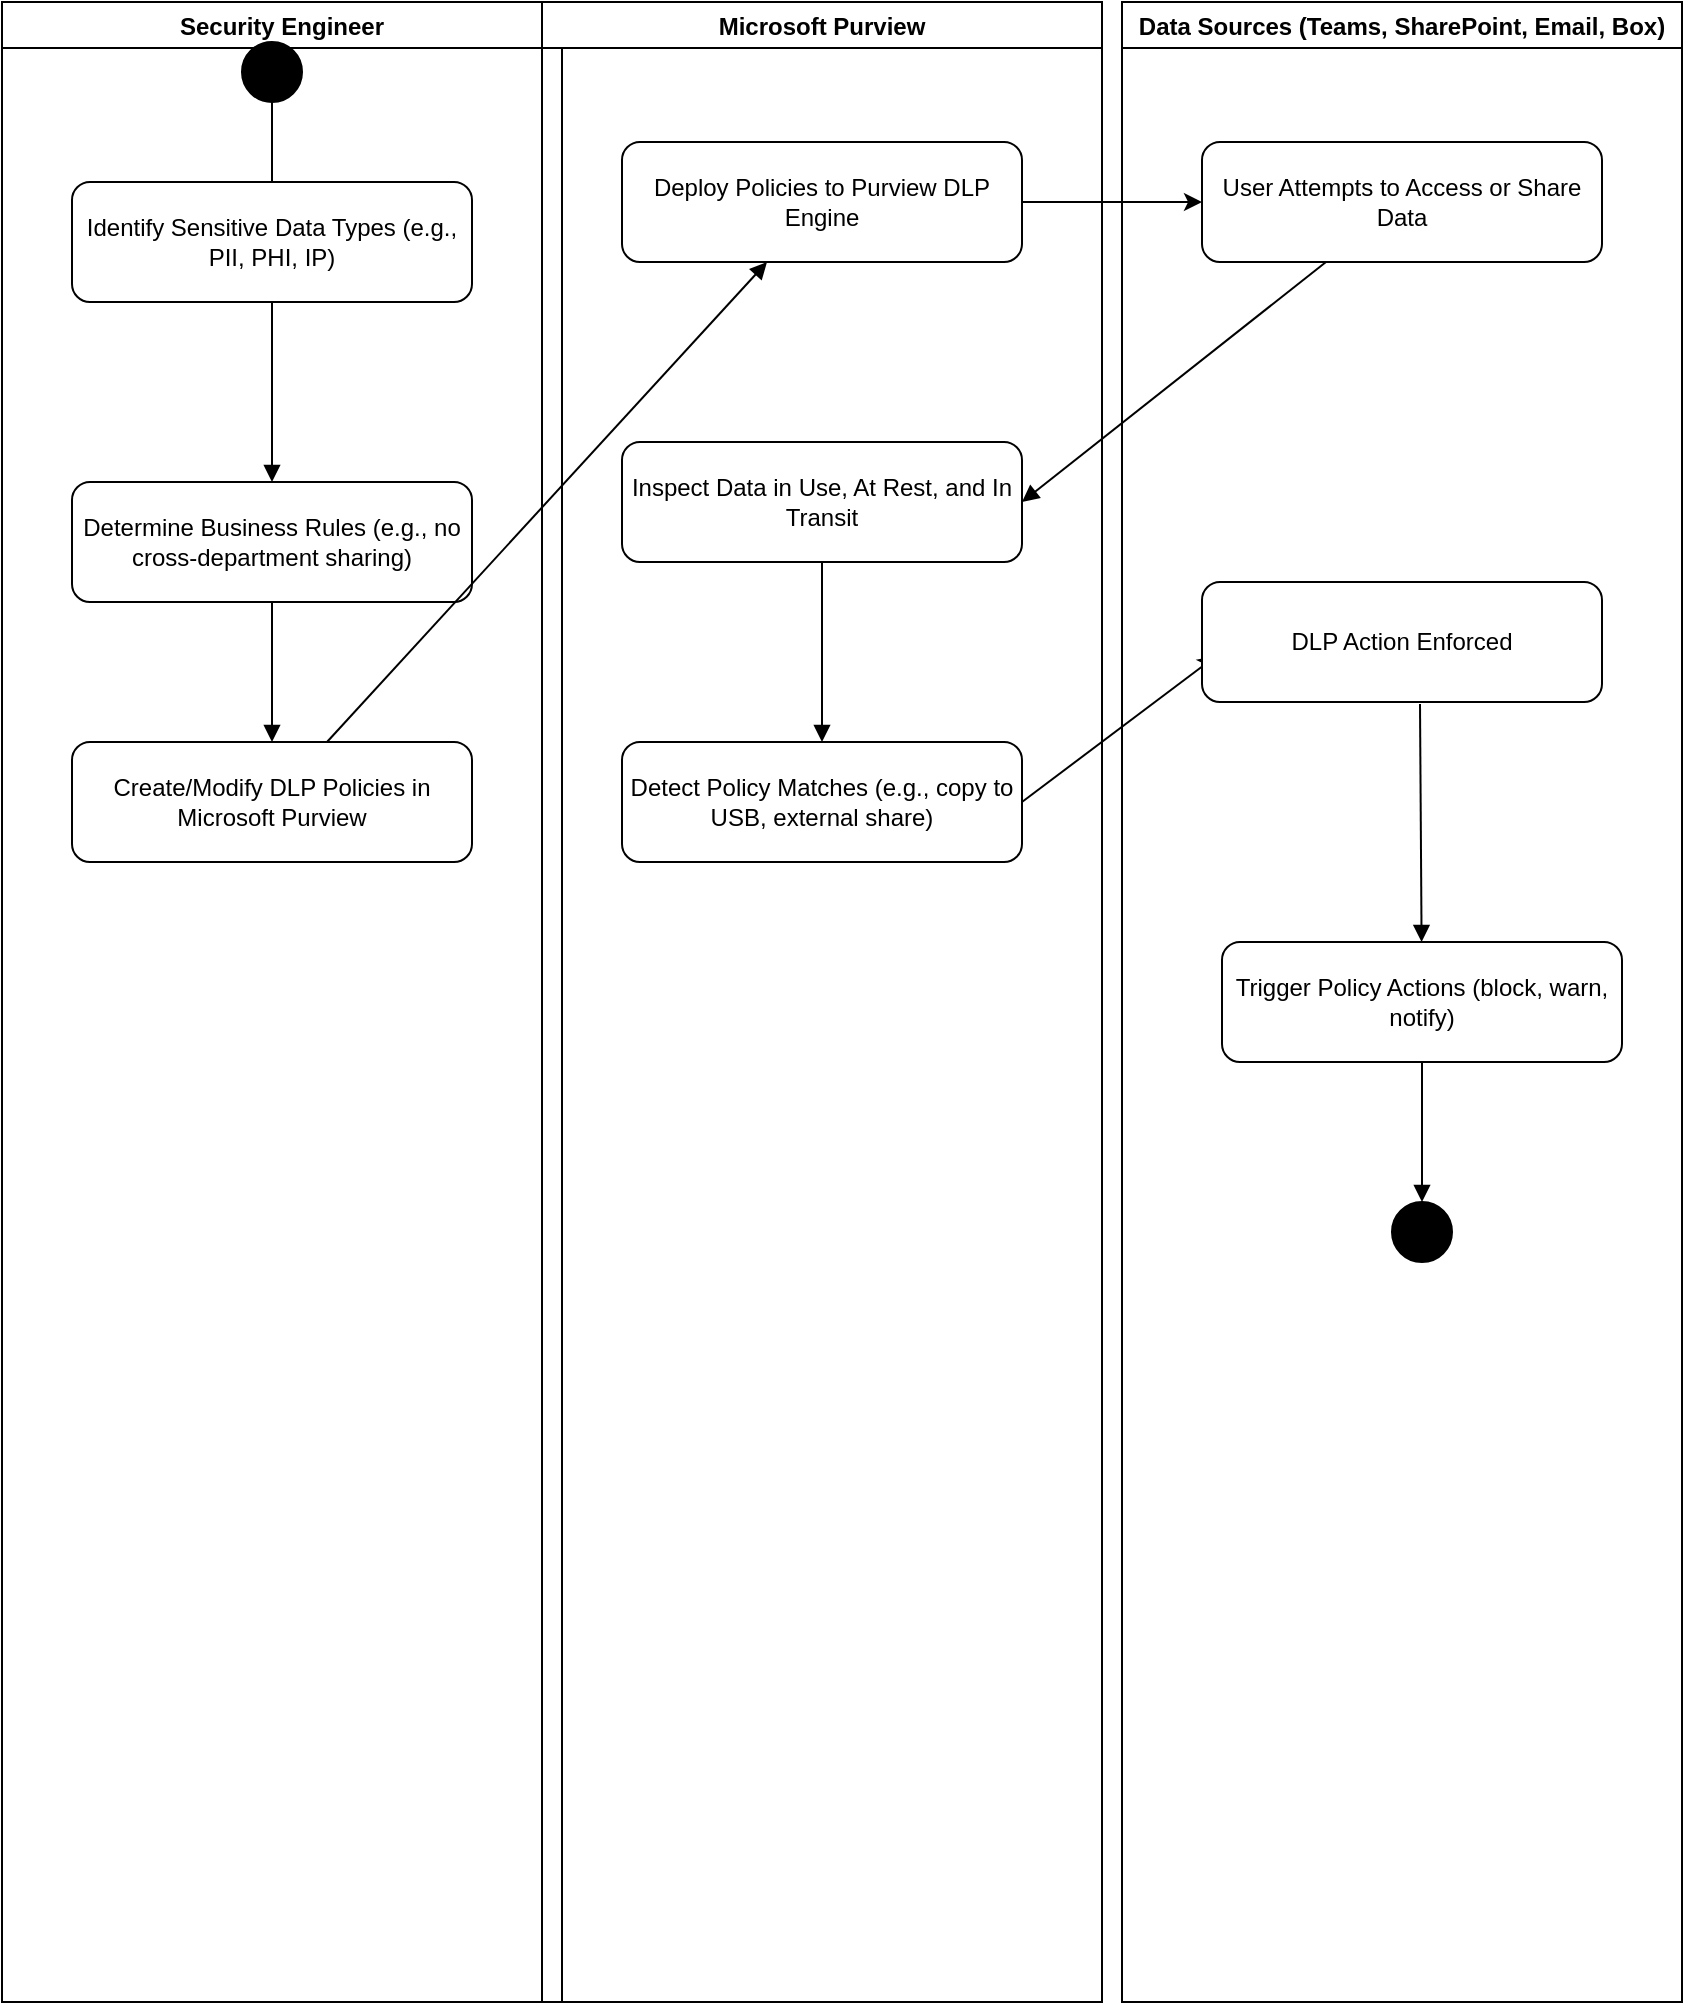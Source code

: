 <mxfile version="27.0.6">
  <diagram name="Purview DLP Policy Management Flow" id="0">
    <mxGraphModel dx="1426" dy="743" grid="1" gridSize="10" guides="1" tooltips="1" connect="1" arrows="1" fold="1" page="1" pageScale="1" pageWidth="850" pageHeight="1100" math="0" shadow="0">
      <root>
        <mxCell id="0" />
        <mxCell id="1" parent="0" />
        <mxCell id="2" value="Security Engineer" style="swimlane" parent="1" vertex="1">
          <mxGeometry width="280" height="1000" as="geometry" />
        </mxCell>
        <mxCell id="5" value="" style="ellipse;whiteSpace=wrap;html=1;aspect=fixed;fillColor=#000000;" parent="2" vertex="1">
          <mxGeometry x="120" y="20" width="30" height="30" as="geometry" />
        </mxCell>
        <mxCell id="6" value="Identify Sensitive Data Types (e.g., PII, PHI, IP)" style="rounded=1;whiteSpace=wrap;html=1;" parent="2" vertex="1">
          <mxGeometry x="35" y="90" width="200" height="60" as="geometry" />
        </mxCell>
        <mxCell id="7" value="Determine Business Rules (e.g., no cross-department sharing)" style="rounded=1;whiteSpace=wrap;html=1;" parent="2" vertex="1">
          <mxGeometry x="35" y="240" width="200" height="60" as="geometry" />
        </mxCell>
        <mxCell id="8" value="Create/Modify DLP Policies in Microsoft Purview" style="rounded=1;whiteSpace=wrap;html=1;" parent="2" vertex="1">
          <mxGeometry x="35" y="370" width="200" height="60" as="geometry" />
        </mxCell>
        <mxCell id="e1" style="endArrow=none;" parent="2" source="5" target="6" edge="1">
          <mxGeometry relative="1" as="geometry" />
        </mxCell>
        <mxCell id="e2" style="endArrow=block;" parent="2" source="6" target="7" edge="1">
          <mxGeometry relative="1" as="geometry" />
        </mxCell>
        <mxCell id="e3" style="endArrow=block;" parent="2" source="7" target="8" edge="1">
          <mxGeometry relative="1" as="geometry" />
        </mxCell>
        <mxCell id="e4" style="endArrow=block;" parent="2" source="8" target="9" edge="1">
          <mxGeometry relative="1" as="geometry" />
        </mxCell>
        <mxCell id="3" value="Microsoft Purview" style="swimlane" parent="1" vertex="1">
          <mxGeometry x="270" width="280" height="1000" as="geometry" />
        </mxCell>
        <mxCell id="9" value="Deploy Policies to Purview DLP Engine" style="rounded=1;whiteSpace=wrap;html=1;" parent="3" vertex="1">
          <mxGeometry x="40" y="70" width="200" height="60" as="geometry" />
        </mxCell>
        <mxCell id="10" value="Inspect Data in Use, At Rest, and In Transit" style="rounded=1;whiteSpace=wrap;html=1;" parent="3" vertex="1">
          <mxGeometry x="40" y="220" width="200" height="60" as="geometry" />
        </mxCell>
        <mxCell id="11" value="Detect Policy Matches (e.g., copy to USB, external share)" style="rounded=1;whiteSpace=wrap;html=1;" parent="3" vertex="1">
          <mxGeometry x="40" y="370" width="200" height="60" as="geometry" />
        </mxCell>
        <mxCell id="e6" style="endArrow=block;" parent="3" source="10" target="11" edge="1">
          <mxGeometry relative="1" as="geometry" />
        </mxCell>
        <mxCell id="AgVHVZ-tYCmr4XsTNrOw-15" value="" style="endArrow=classic;html=1;rounded=0;entryX=0.035;entryY=0.617;entryDx=0;entryDy=0;entryPerimeter=0;" edge="1" parent="3" target="14">
          <mxGeometry width="50" height="50" relative="1" as="geometry">
            <mxPoint x="240" y="400" as="sourcePoint" />
            <mxPoint x="290" y="350" as="targetPoint" />
          </mxGeometry>
        </mxCell>
        <mxCell id="4" value="Data Sources (Teams, SharePoint, Email, Box)" style="swimlane" parent="1" vertex="1">
          <mxGeometry x="560" width="280" height="1000" as="geometry" />
        </mxCell>
        <mxCell id="13" value="User Attempts to Access or Share Data" style="rounded=1;whiteSpace=wrap;html=1;" parent="4" vertex="1">
          <mxGeometry x="40" y="70" width="200" height="60" as="geometry" />
        </mxCell>
        <mxCell id="14" value="DLP Action Enforced" style="rounded=1;whiteSpace=wrap;html=1;" parent="4" vertex="1">
          <mxGeometry x="40" y="290" width="200" height="60" as="geometry" />
        </mxCell>
        <mxCell id="12" value="Trigger Policy Actions (block, warn, notify)" style="rounded=1;whiteSpace=wrap;html=1;" parent="4" vertex="1">
          <mxGeometry x="50" y="470" width="200" height="60" as="geometry" />
        </mxCell>
        <mxCell id="15" value="" style="ellipse;whiteSpace=wrap;html=1;aspect=fixed;fillColor=#000000;" parent="4" vertex="1">
          <mxGeometry x="135" y="600" width="30" height="30" as="geometry" />
        </mxCell>
        <mxCell id="e8" style="endArrow=block;" parent="4" source="12" target="15" edge="1">
          <mxGeometry relative="1" as="geometry" />
        </mxCell>
        <mxCell id="e7" style="endArrow=block;exitX=0.545;exitY=1.017;exitDx=0;exitDy=0;exitPerimeter=0;" parent="4" source="14" target="12" edge="1">
          <mxGeometry relative="1" as="geometry" />
        </mxCell>
        <mxCell id="e9" style="endArrow=block;entryX=1;entryY=0.5;entryDx=0;entryDy=0;" parent="1" source="13" target="10" edge="1">
          <mxGeometry relative="1" as="geometry" />
        </mxCell>
        <mxCell id="AgVHVZ-tYCmr4XsTNrOw-16" style="edgeStyle=orthogonalEdgeStyle;rounded=0;orthogonalLoop=1;jettySize=auto;html=1;exitX=1;exitY=0.5;exitDx=0;exitDy=0;" edge="1" parent="1" source="9" target="13">
          <mxGeometry relative="1" as="geometry" />
        </mxCell>
      </root>
    </mxGraphModel>
  </diagram>
</mxfile>
